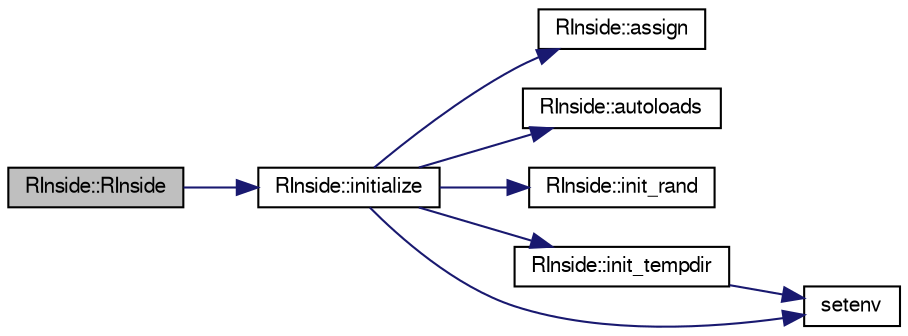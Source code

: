digraph "RInside::RInside"
{
 // LATEX_PDF_SIZE
  bgcolor="transparent";
  edge [fontname="FreeSans",fontsize="10",labelfontname="FreeSans",labelfontsize="10"];
  node [fontname="FreeSans",fontsize="10",shape=record];
  rankdir="LR";
  Node1 [label="RInside::RInside",height=0.2,width=0.4,color="black", fillcolor="grey75", style="filled", fontcolor="black",tooltip=" "];
  Node1 -> Node2 [color="midnightblue",fontsize="10",style="solid",fontname="FreeSans"];
  Node2 [label="RInside::initialize",height=0.2,width=0.4,color="black",URL="$classRInside.html#ae2c9851abd6c901ac031ae0abc50b763",tooltip=" "];
  Node2 -> Node3 [color="midnightblue",fontsize="10",style="solid",fontname="FreeSans"];
  Node3 [label="RInside::assign",height=0.2,width=0.4,color="black",URL="$classRInside.html#a0e41cbc2d996147fe39bfa2180e9598c",tooltip=" "];
  Node2 -> Node4 [color="midnightblue",fontsize="10",style="solid",fontname="FreeSans"];
  Node4 [label="RInside::autoloads",height=0.2,width=0.4,color="black",URL="$classRInside.html#a41c250f2ef249a02a0d32e761628d943",tooltip=" "];
  Node2 -> Node5 [color="midnightblue",fontsize="10",style="solid",fontname="FreeSans"];
  Node5 [label="RInside::init_rand",height=0.2,width=0.4,color="black",URL="$classRInside.html#af9920dd157552b7a5dce8573574ce78d",tooltip=" "];
  Node2 -> Node6 [color="midnightblue",fontsize="10",style="solid",fontname="FreeSans"];
  Node6 [label="RInside::init_tempdir",height=0.2,width=0.4,color="black",URL="$classRInside.html#ae045f7e3d8b0881e2af8cdfb5c5fc118",tooltip=" "];
  Node6 -> Node7 [color="midnightblue",fontsize="10",style="solid",fontname="FreeSans"];
  Node7 [label="setenv",height=0.2,width=0.4,color="black",URL="$setenv_8c.html#a9545e85f4f37ceb762218398b01ab149",tooltip=" "];
  Node2 -> Node7 [color="midnightblue",fontsize="10",style="solid",fontname="FreeSans"];
}
